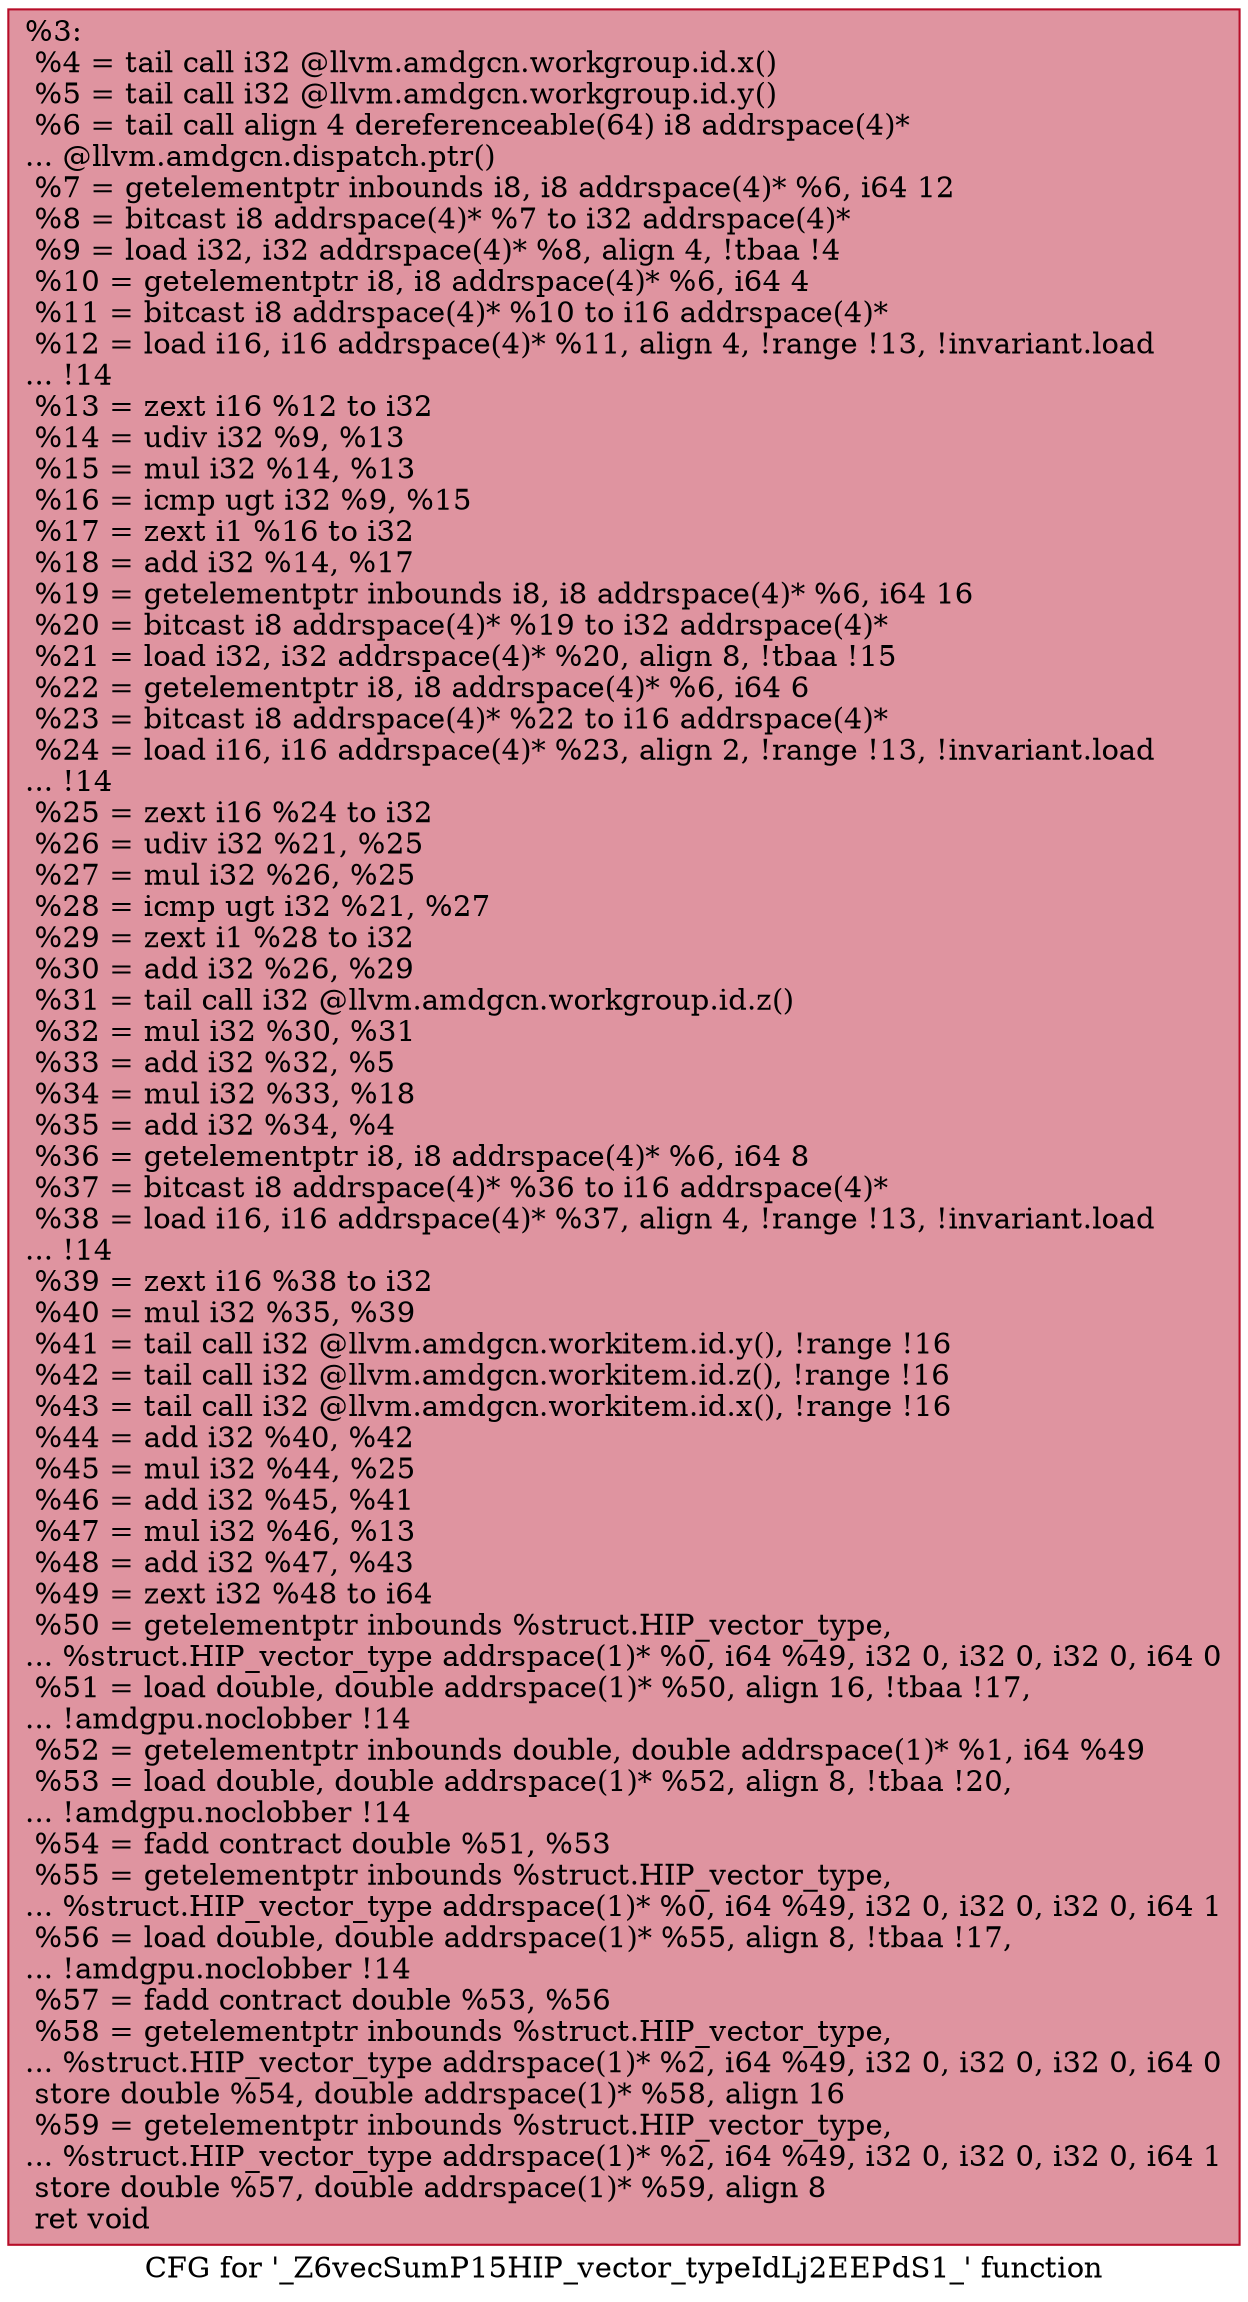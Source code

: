 digraph "CFG for '_Z6vecSumP15HIP_vector_typeIdLj2EEPdS1_' function" {
	label="CFG for '_Z6vecSumP15HIP_vector_typeIdLj2EEPdS1_' function";

	Node0x48be670 [shape=record,color="#b70d28ff", style=filled, fillcolor="#b70d2870",label="{%3:\l  %4 = tail call i32 @llvm.amdgcn.workgroup.id.x()\l  %5 = tail call i32 @llvm.amdgcn.workgroup.id.y()\l  %6 = tail call align 4 dereferenceable(64) i8 addrspace(4)*\l... @llvm.amdgcn.dispatch.ptr()\l  %7 = getelementptr inbounds i8, i8 addrspace(4)* %6, i64 12\l  %8 = bitcast i8 addrspace(4)* %7 to i32 addrspace(4)*\l  %9 = load i32, i32 addrspace(4)* %8, align 4, !tbaa !4\l  %10 = getelementptr i8, i8 addrspace(4)* %6, i64 4\l  %11 = bitcast i8 addrspace(4)* %10 to i16 addrspace(4)*\l  %12 = load i16, i16 addrspace(4)* %11, align 4, !range !13, !invariant.load\l... !14\l  %13 = zext i16 %12 to i32\l  %14 = udiv i32 %9, %13\l  %15 = mul i32 %14, %13\l  %16 = icmp ugt i32 %9, %15\l  %17 = zext i1 %16 to i32\l  %18 = add i32 %14, %17\l  %19 = getelementptr inbounds i8, i8 addrspace(4)* %6, i64 16\l  %20 = bitcast i8 addrspace(4)* %19 to i32 addrspace(4)*\l  %21 = load i32, i32 addrspace(4)* %20, align 8, !tbaa !15\l  %22 = getelementptr i8, i8 addrspace(4)* %6, i64 6\l  %23 = bitcast i8 addrspace(4)* %22 to i16 addrspace(4)*\l  %24 = load i16, i16 addrspace(4)* %23, align 2, !range !13, !invariant.load\l... !14\l  %25 = zext i16 %24 to i32\l  %26 = udiv i32 %21, %25\l  %27 = mul i32 %26, %25\l  %28 = icmp ugt i32 %21, %27\l  %29 = zext i1 %28 to i32\l  %30 = add i32 %26, %29\l  %31 = tail call i32 @llvm.amdgcn.workgroup.id.z()\l  %32 = mul i32 %30, %31\l  %33 = add i32 %32, %5\l  %34 = mul i32 %33, %18\l  %35 = add i32 %34, %4\l  %36 = getelementptr i8, i8 addrspace(4)* %6, i64 8\l  %37 = bitcast i8 addrspace(4)* %36 to i16 addrspace(4)*\l  %38 = load i16, i16 addrspace(4)* %37, align 4, !range !13, !invariant.load\l... !14\l  %39 = zext i16 %38 to i32\l  %40 = mul i32 %35, %39\l  %41 = tail call i32 @llvm.amdgcn.workitem.id.y(), !range !16\l  %42 = tail call i32 @llvm.amdgcn.workitem.id.z(), !range !16\l  %43 = tail call i32 @llvm.amdgcn.workitem.id.x(), !range !16\l  %44 = add i32 %40, %42\l  %45 = mul i32 %44, %25\l  %46 = add i32 %45, %41\l  %47 = mul i32 %46, %13\l  %48 = add i32 %47, %43\l  %49 = zext i32 %48 to i64\l  %50 = getelementptr inbounds %struct.HIP_vector_type,\l... %struct.HIP_vector_type addrspace(1)* %0, i64 %49, i32 0, i32 0, i32 0, i64 0\l  %51 = load double, double addrspace(1)* %50, align 16, !tbaa !17,\l... !amdgpu.noclobber !14\l  %52 = getelementptr inbounds double, double addrspace(1)* %1, i64 %49\l  %53 = load double, double addrspace(1)* %52, align 8, !tbaa !20,\l... !amdgpu.noclobber !14\l  %54 = fadd contract double %51, %53\l  %55 = getelementptr inbounds %struct.HIP_vector_type,\l... %struct.HIP_vector_type addrspace(1)* %0, i64 %49, i32 0, i32 0, i32 0, i64 1\l  %56 = load double, double addrspace(1)* %55, align 8, !tbaa !17,\l... !amdgpu.noclobber !14\l  %57 = fadd contract double %53, %56\l  %58 = getelementptr inbounds %struct.HIP_vector_type,\l... %struct.HIP_vector_type addrspace(1)* %2, i64 %49, i32 0, i32 0, i32 0, i64 0\l  store double %54, double addrspace(1)* %58, align 16\l  %59 = getelementptr inbounds %struct.HIP_vector_type,\l... %struct.HIP_vector_type addrspace(1)* %2, i64 %49, i32 0, i32 0, i32 0, i64 1\l  store double %57, double addrspace(1)* %59, align 8\l  ret void\l}"];
}
